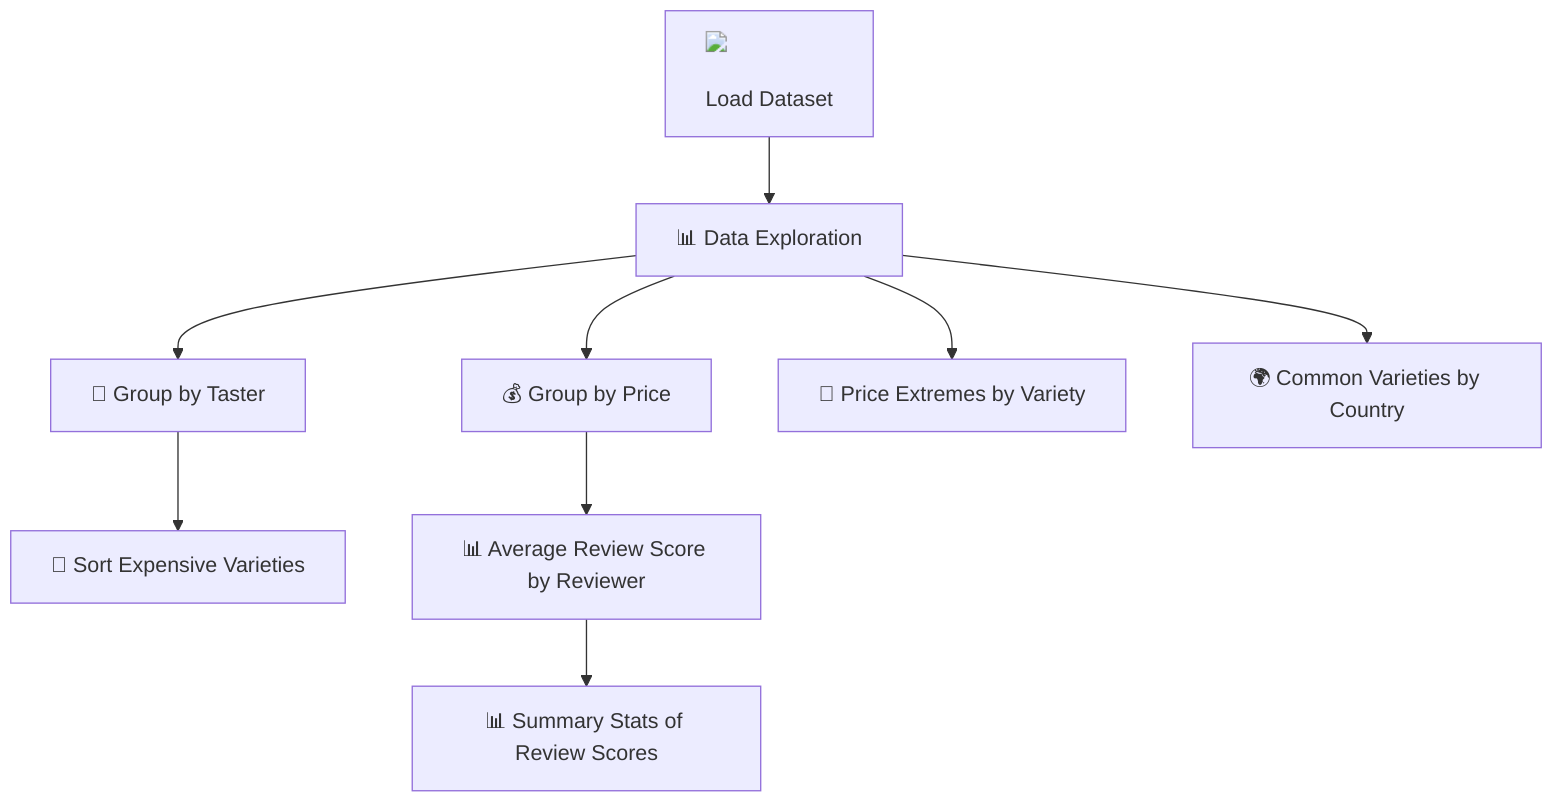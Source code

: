 flowchart TD
    A["<img src='file.svg'/> <br/> Load Dataset"] --> B["📊 Data Exploration"]
    B --> C["🍷 Group by Taster"]
    B --> D["💰 Group by Price"]
    B --> E["🍇 Price Extremes by Variety"]
    C --> F["💸 Sort Expensive Varieties"]
    D --> G["📊 Average Review Score by Reviewer"]
    G --> H["📊 Summary Stats of Review Scores"]
    B --> I["🌍 Common Varieties by Country"]